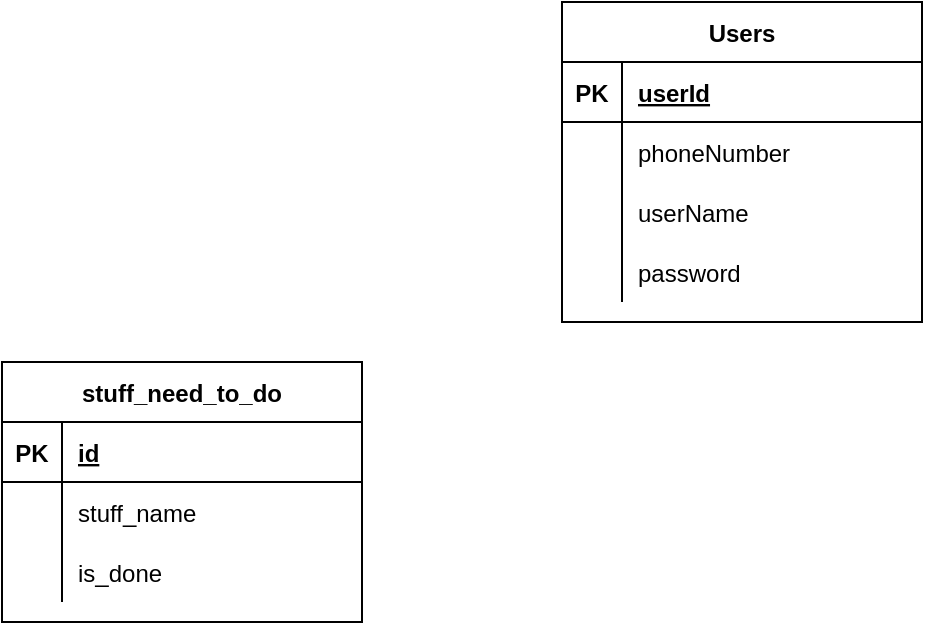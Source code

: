 <mxfile version="17.2.1" type="device"><diagram id="bbbn8ZeHWxtpHoOxpQm4" name="Page-1"><mxGraphModel dx="1846" dy="719" grid="1" gridSize="10" guides="1" tooltips="1" connect="1" arrows="1" fold="1" page="1" pageScale="1" pageWidth="850" pageHeight="1100" math="0" shadow="0"><root><mxCell id="0"/><mxCell id="1" parent="0"/><mxCell id="HAxFWPJA0VK61RD9H-Am-1" value="Users" style="shape=table;startSize=30;container=1;collapsible=1;childLayout=tableLayout;fixedRows=1;rowLines=0;fontStyle=1;align=center;resizeLast=1;" parent="1" vertex="1"><mxGeometry x="170" y="230" width="180" height="160" as="geometry"/></mxCell><mxCell id="HAxFWPJA0VK61RD9H-Am-2" value="" style="shape=tableRow;horizontal=0;startSize=0;swimlaneHead=0;swimlaneBody=0;fillColor=none;collapsible=0;dropTarget=0;points=[[0,0.5],[1,0.5]];portConstraint=eastwest;top=0;left=0;right=0;bottom=1;" parent="HAxFWPJA0VK61RD9H-Am-1" vertex="1"><mxGeometry y="30" width="180" height="30" as="geometry"/></mxCell><mxCell id="HAxFWPJA0VK61RD9H-Am-3" value="PK" style="shape=partialRectangle;connectable=0;fillColor=none;top=0;left=0;bottom=0;right=0;fontStyle=1;overflow=hidden;" parent="HAxFWPJA0VK61RD9H-Am-2" vertex="1"><mxGeometry width="30" height="30" as="geometry"><mxRectangle width="30" height="30" as="alternateBounds"/></mxGeometry></mxCell><mxCell id="HAxFWPJA0VK61RD9H-Am-4" value="userId" style="shape=partialRectangle;connectable=0;fillColor=none;top=0;left=0;bottom=0;right=0;align=left;spacingLeft=6;fontStyle=5;overflow=hidden;" parent="HAxFWPJA0VK61RD9H-Am-2" vertex="1"><mxGeometry x="30" width="150" height="30" as="geometry"><mxRectangle width="150" height="30" as="alternateBounds"/></mxGeometry></mxCell><mxCell id="HAxFWPJA0VK61RD9H-Am-5" value="" style="shape=tableRow;horizontal=0;startSize=0;swimlaneHead=0;swimlaneBody=0;fillColor=none;collapsible=0;dropTarget=0;points=[[0,0.5],[1,0.5]];portConstraint=eastwest;top=0;left=0;right=0;bottom=0;" parent="HAxFWPJA0VK61RD9H-Am-1" vertex="1"><mxGeometry y="60" width="180" height="30" as="geometry"/></mxCell><mxCell id="HAxFWPJA0VK61RD9H-Am-6" value="" style="shape=partialRectangle;connectable=0;fillColor=none;top=0;left=0;bottom=0;right=0;editable=1;overflow=hidden;" parent="HAxFWPJA0VK61RD9H-Am-5" vertex="1"><mxGeometry width="30" height="30" as="geometry"><mxRectangle width="30" height="30" as="alternateBounds"/></mxGeometry></mxCell><mxCell id="HAxFWPJA0VK61RD9H-Am-7" value="phoneNumber" style="shape=partialRectangle;connectable=0;fillColor=none;top=0;left=0;bottom=0;right=0;align=left;spacingLeft=6;overflow=hidden;" parent="HAxFWPJA0VK61RD9H-Am-5" vertex="1"><mxGeometry x="30" width="150" height="30" as="geometry"><mxRectangle width="150" height="30" as="alternateBounds"/></mxGeometry></mxCell><mxCell id="HAxFWPJA0VK61RD9H-Am-14" value="" style="shape=tableRow;horizontal=0;startSize=0;swimlaneHead=0;swimlaneBody=0;fillColor=none;collapsible=0;dropTarget=0;points=[[0,0.5],[1,0.5]];portConstraint=eastwest;top=0;left=0;right=0;bottom=0;" parent="HAxFWPJA0VK61RD9H-Am-1" vertex="1"><mxGeometry y="90" width="180" height="30" as="geometry"/></mxCell><mxCell id="HAxFWPJA0VK61RD9H-Am-15" value="" style="shape=partialRectangle;connectable=0;fillColor=none;top=0;left=0;bottom=0;right=0;editable=1;overflow=hidden;" parent="HAxFWPJA0VK61RD9H-Am-14" vertex="1"><mxGeometry width="30" height="30" as="geometry"><mxRectangle width="30" height="30" as="alternateBounds"/></mxGeometry></mxCell><mxCell id="HAxFWPJA0VK61RD9H-Am-16" value="userName" style="shape=partialRectangle;connectable=0;fillColor=none;top=0;left=0;bottom=0;right=0;align=left;spacingLeft=6;overflow=hidden;" parent="HAxFWPJA0VK61RD9H-Am-14" vertex="1"><mxGeometry x="30" width="150" height="30" as="geometry"><mxRectangle width="150" height="30" as="alternateBounds"/></mxGeometry></mxCell><mxCell id="HAxFWPJA0VK61RD9H-Am-8" value="" style="shape=tableRow;horizontal=0;startSize=0;swimlaneHead=0;swimlaneBody=0;fillColor=none;collapsible=0;dropTarget=0;points=[[0,0.5],[1,0.5]];portConstraint=eastwest;top=0;left=0;right=0;bottom=0;" parent="HAxFWPJA0VK61RD9H-Am-1" vertex="1"><mxGeometry y="120" width="180" height="30" as="geometry"/></mxCell><mxCell id="HAxFWPJA0VK61RD9H-Am-9" value="" style="shape=partialRectangle;connectable=0;fillColor=none;top=0;left=0;bottom=0;right=0;editable=1;overflow=hidden;" parent="HAxFWPJA0VK61RD9H-Am-8" vertex="1"><mxGeometry width="30" height="30" as="geometry"><mxRectangle width="30" height="30" as="alternateBounds"/></mxGeometry></mxCell><mxCell id="HAxFWPJA0VK61RD9H-Am-10" value="password" style="shape=partialRectangle;connectable=0;fillColor=none;top=0;left=0;bottom=0;right=0;align=left;spacingLeft=6;overflow=hidden;" parent="HAxFWPJA0VK61RD9H-Am-8" vertex="1"><mxGeometry x="30" width="150" height="30" as="geometry"><mxRectangle width="150" height="30" as="alternateBounds"/></mxGeometry></mxCell><mxCell id="i44YduMXsN_SXXfqI7ay-1" value="stuff_need_to_do" style="shape=table;startSize=30;container=1;collapsible=1;childLayout=tableLayout;fixedRows=1;rowLines=0;fontStyle=1;align=center;resizeLast=1;" parent="1" vertex="1"><mxGeometry x="-110" y="410" width="180" height="130" as="geometry"/></mxCell><mxCell id="i44YduMXsN_SXXfqI7ay-2" value="" style="shape=tableRow;horizontal=0;startSize=0;swimlaneHead=0;swimlaneBody=0;fillColor=none;collapsible=0;dropTarget=0;points=[[0,0.5],[1,0.5]];portConstraint=eastwest;top=0;left=0;right=0;bottom=1;" parent="i44YduMXsN_SXXfqI7ay-1" vertex="1"><mxGeometry y="30" width="180" height="30" as="geometry"/></mxCell><mxCell id="i44YduMXsN_SXXfqI7ay-3" value="PK" style="shape=partialRectangle;connectable=0;fillColor=none;top=0;left=0;bottom=0;right=0;fontStyle=1;overflow=hidden;" parent="i44YduMXsN_SXXfqI7ay-2" vertex="1"><mxGeometry width="30" height="30" as="geometry"><mxRectangle width="30" height="30" as="alternateBounds"/></mxGeometry></mxCell><mxCell id="i44YduMXsN_SXXfqI7ay-4" value="id" style="shape=partialRectangle;connectable=0;fillColor=none;top=0;left=0;bottom=0;right=0;align=left;spacingLeft=6;fontStyle=5;overflow=hidden;" parent="i44YduMXsN_SXXfqI7ay-2" vertex="1"><mxGeometry x="30" width="150" height="30" as="geometry"><mxRectangle width="150" height="30" as="alternateBounds"/></mxGeometry></mxCell><mxCell id="i44YduMXsN_SXXfqI7ay-5" value="" style="shape=tableRow;horizontal=0;startSize=0;swimlaneHead=0;swimlaneBody=0;fillColor=none;collapsible=0;dropTarget=0;points=[[0,0.5],[1,0.5]];portConstraint=eastwest;top=0;left=0;right=0;bottom=0;" parent="i44YduMXsN_SXXfqI7ay-1" vertex="1"><mxGeometry y="60" width="180" height="30" as="geometry"/></mxCell><mxCell id="i44YduMXsN_SXXfqI7ay-6" value="" style="shape=partialRectangle;connectable=0;fillColor=none;top=0;left=0;bottom=0;right=0;editable=1;overflow=hidden;" parent="i44YduMXsN_SXXfqI7ay-5" vertex="1"><mxGeometry width="30" height="30" as="geometry"><mxRectangle width="30" height="30" as="alternateBounds"/></mxGeometry></mxCell><mxCell id="i44YduMXsN_SXXfqI7ay-7" value="stuff_name" style="shape=partialRectangle;connectable=0;fillColor=none;top=0;left=0;bottom=0;right=0;align=left;spacingLeft=6;overflow=hidden;" parent="i44YduMXsN_SXXfqI7ay-5" vertex="1"><mxGeometry x="30" width="150" height="30" as="geometry"><mxRectangle width="150" height="30" as="alternateBounds"/></mxGeometry></mxCell><mxCell id="i44YduMXsN_SXXfqI7ay-8" value="" style="shape=tableRow;horizontal=0;startSize=0;swimlaneHead=0;swimlaneBody=0;fillColor=none;collapsible=0;dropTarget=0;points=[[0,0.5],[1,0.5]];portConstraint=eastwest;top=0;left=0;right=0;bottom=0;" parent="i44YduMXsN_SXXfqI7ay-1" vertex="1"><mxGeometry y="90" width="180" height="30" as="geometry"/></mxCell><mxCell id="i44YduMXsN_SXXfqI7ay-9" value="" style="shape=partialRectangle;connectable=0;fillColor=none;top=0;left=0;bottom=0;right=0;editable=1;overflow=hidden;" parent="i44YduMXsN_SXXfqI7ay-8" vertex="1"><mxGeometry width="30" height="30" as="geometry"><mxRectangle width="30" height="30" as="alternateBounds"/></mxGeometry></mxCell><mxCell id="i44YduMXsN_SXXfqI7ay-10" value="is_done" style="shape=partialRectangle;connectable=0;fillColor=none;top=0;left=0;bottom=0;right=0;align=left;spacingLeft=6;overflow=hidden;" parent="i44YduMXsN_SXXfqI7ay-8" vertex="1"><mxGeometry x="30" width="150" height="30" as="geometry"><mxRectangle width="150" height="30" as="alternateBounds"/></mxGeometry></mxCell></root></mxGraphModel></diagram></mxfile>